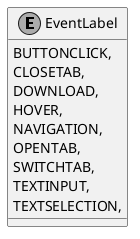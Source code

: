 @startuml
skinparam monochrome true
skinparam ClassAttributeIconSize 0
enum EventLabel {
    BUTTONCLICK,
    CLOSETAB,
    DOWNLOAD,
    HOVER,
    NAVIGATION,
    OPENTAB,
    SWITCHTAB,
    TEXTINPUT,
    TEXTSELECTION,
}
@enduml
